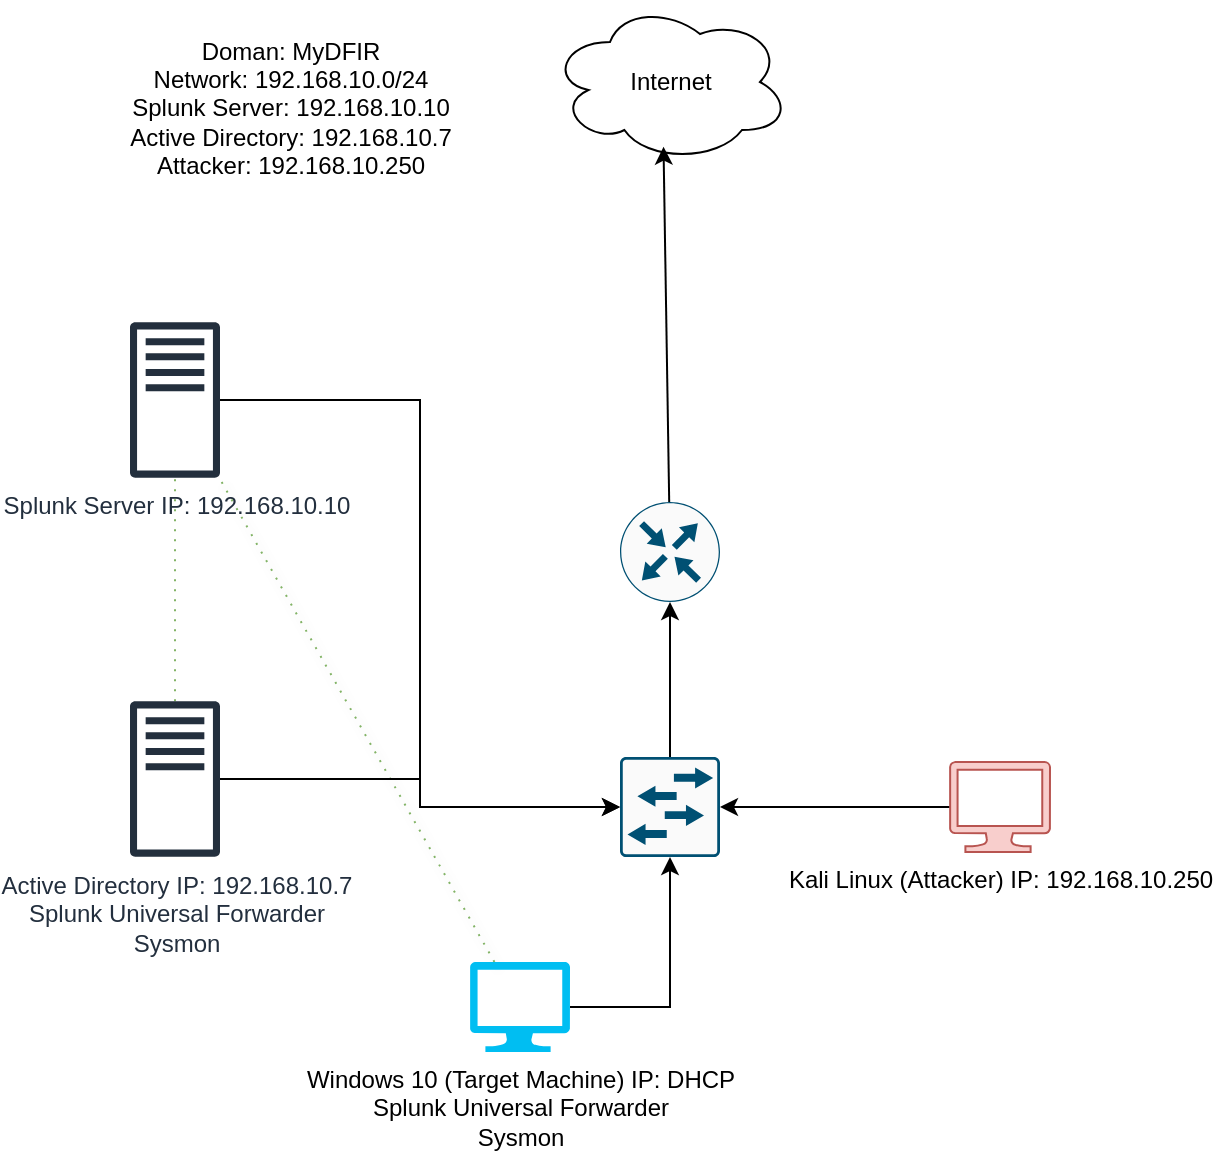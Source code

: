 <mxfile version="26.2.10">
  <diagram name="Page-1" id="KxOjLeS-NyVWTEz02JkJ">
    <mxGraphModel dx="1392" dy="703" grid="1" gridSize="10" guides="1" tooltips="1" connect="1" arrows="1" fold="1" page="1" pageScale="1" pageWidth="850" pageHeight="1100" math="0" shadow="0">
      <root>
        <mxCell id="0" />
        <mxCell id="1" parent="0" />
        <mxCell id="u-Ojrt-izxkH3ZtMXK-b-19" value="" style="rounded=0;orthogonalLoop=1;jettySize=auto;html=1;dashed=1;dashPattern=1 4;endArrow=none;startFill=0;fillColor=#d5e8d4;strokeColor=#82b366;" edge="1" parent="1" source="u-Ojrt-izxkH3ZtMXK-b-1" target="u-Ojrt-izxkH3ZtMXK-b-2">
          <mxGeometry relative="1" as="geometry" />
        </mxCell>
        <mxCell id="u-Ojrt-izxkH3ZtMXK-b-1" value="Active Directory IP: 192.168.10.7&lt;div&gt;Splunk Universal Forwarder&lt;/div&gt;&lt;div&gt;Sysmon&lt;/div&gt;" style="sketch=0;outlineConnect=0;fontColor=#232F3E;gradientColor=none;fillColor=#232F3D;strokeColor=none;dashed=0;verticalLabelPosition=bottom;verticalAlign=top;align=center;html=1;fontSize=12;fontStyle=0;aspect=fixed;pointerEvents=1;shape=mxgraph.aws4.traditional_server;" vertex="1" parent="1">
          <mxGeometry x="170" y="429.5" width="45" height="78" as="geometry" />
        </mxCell>
        <mxCell id="u-Ojrt-izxkH3ZtMXK-b-2" value="Splunk Server IP: 192.168.10.10&lt;div&gt;&lt;br&gt;&lt;/div&gt;" style="sketch=0;outlineConnect=0;fontColor=#232F3E;gradientColor=none;fillColor=#232F3D;strokeColor=none;dashed=0;verticalLabelPosition=bottom;verticalAlign=top;align=center;html=1;fontSize=12;fontStyle=0;aspect=fixed;pointerEvents=1;shape=mxgraph.aws4.traditional_server;" vertex="1" parent="1">
          <mxGeometry x="170" y="240" width="45" height="78" as="geometry" />
        </mxCell>
        <mxCell id="u-Ojrt-izxkH3ZtMXK-b-8" style="edgeStyle=orthogonalEdgeStyle;rounded=0;orthogonalLoop=1;jettySize=auto;html=1;" edge="1" parent="1" source="u-Ojrt-izxkH3ZtMXK-b-3" target="u-Ojrt-izxkH3ZtMXK-b-5">
          <mxGeometry relative="1" as="geometry" />
        </mxCell>
        <mxCell id="u-Ojrt-izxkH3ZtMXK-b-18" style="rounded=0;orthogonalLoop=1;jettySize=auto;html=1;dashed=1;dashPattern=1 4;shadow=1;fillColor=#d5e8d4;strokeColor=#82b366;endArrow=none;startFill=0;" edge="1" parent="1" source="u-Ojrt-izxkH3ZtMXK-b-3" target="u-Ojrt-izxkH3ZtMXK-b-2">
          <mxGeometry relative="1" as="geometry" />
        </mxCell>
        <mxCell id="u-Ojrt-izxkH3ZtMXK-b-3" value="Windows 10 (Target Machine) IP: DHCP&lt;div&gt;Splunk Universal Forwarder&lt;/div&gt;&lt;div&gt;Sysmon&lt;/div&gt;" style="verticalLabelPosition=bottom;html=1;verticalAlign=top;align=center;strokeColor=none;fillColor=#00BEF2;shape=mxgraph.azure.computer;pointerEvents=1;" vertex="1" parent="1">
          <mxGeometry x="340" y="560" width="50" height="45" as="geometry" />
        </mxCell>
        <mxCell id="u-Ojrt-izxkH3ZtMXK-b-9" value="" style="edgeStyle=orthogonalEdgeStyle;rounded=0;orthogonalLoop=1;jettySize=auto;html=1;" edge="1" parent="1" source="u-Ojrt-izxkH3ZtMXK-b-4" target="u-Ojrt-izxkH3ZtMXK-b-5">
          <mxGeometry relative="1" as="geometry" />
        </mxCell>
        <mxCell id="u-Ojrt-izxkH3ZtMXK-b-4" value="Kali Linux (Attacker) IP: 192.168.10.250" style="verticalLabelPosition=bottom;html=1;verticalAlign=top;align=center;strokeColor=#b85450;fillColor=#f8cecc;shape=mxgraph.azure.computer;pointerEvents=1;" vertex="1" parent="1">
          <mxGeometry x="580" y="460" width="50" height="45" as="geometry" />
        </mxCell>
        <mxCell id="u-Ojrt-izxkH3ZtMXK-b-12" value="" style="edgeStyle=orthogonalEdgeStyle;rounded=0;orthogonalLoop=1;jettySize=auto;html=1;" edge="1" parent="1" source="u-Ojrt-izxkH3ZtMXK-b-5" target="u-Ojrt-izxkH3ZtMXK-b-6">
          <mxGeometry relative="1" as="geometry" />
        </mxCell>
        <mxCell id="u-Ojrt-izxkH3ZtMXK-b-5" value="" style="sketch=0;points=[[0.015,0.015,0],[0.985,0.015,0],[0.985,0.985,0],[0.015,0.985,0],[0.25,0,0],[0.5,0,0],[0.75,0,0],[1,0.25,0],[1,0.5,0],[1,0.75,0],[0.75,1,0],[0.5,1,0],[0.25,1,0],[0,0.75,0],[0,0.5,0],[0,0.25,0]];verticalLabelPosition=bottom;html=1;verticalAlign=top;aspect=fixed;align=center;pointerEvents=1;shape=mxgraph.cisco19.rect;prIcon=l2_switch;fillColor=#FAFAFA;strokeColor=#005073;" vertex="1" parent="1">
          <mxGeometry x="415" y="457.5" width="50" height="50" as="geometry" />
        </mxCell>
        <mxCell id="u-Ojrt-izxkH3ZtMXK-b-6" value="" style="sketch=0;points=[[0.5,0,0],[1,0.5,0],[0.5,1,0],[0,0.5,0],[0.145,0.145,0],[0.856,0.145,0],[0.855,0.856,0],[0.145,0.855,0]];verticalLabelPosition=bottom;html=1;verticalAlign=top;aspect=fixed;align=center;pointerEvents=1;shape=mxgraph.cisco19.rect;prIcon=router;fillColor=#FAFAFA;strokeColor=#005073;" vertex="1" parent="1">
          <mxGeometry x="415" y="330" width="50" height="50" as="geometry" />
        </mxCell>
        <mxCell id="u-Ojrt-izxkH3ZtMXK-b-7" value="" style="ellipse;shape=cloud;whiteSpace=wrap;html=1;" vertex="1" parent="1">
          <mxGeometry x="380" y="80" width="120" height="80" as="geometry" />
        </mxCell>
        <mxCell id="u-Ojrt-izxkH3ZtMXK-b-13" style="rounded=0;orthogonalLoop=1;jettySize=auto;html=1;entryX=0.473;entryY=0.904;entryDx=0;entryDy=0;entryPerimeter=0;" edge="1" parent="1" source="u-Ojrt-izxkH3ZtMXK-b-6" target="u-Ojrt-izxkH3ZtMXK-b-7">
          <mxGeometry relative="1" as="geometry" />
        </mxCell>
        <mxCell id="u-Ojrt-izxkH3ZtMXK-b-14" style="edgeStyle=orthogonalEdgeStyle;rounded=0;orthogonalLoop=1;jettySize=auto;html=1;entryX=0;entryY=0.5;entryDx=0;entryDy=0;entryPerimeter=0;" edge="1" parent="1" source="u-Ojrt-izxkH3ZtMXK-b-2" target="u-Ojrt-izxkH3ZtMXK-b-5">
          <mxGeometry relative="1" as="geometry" />
        </mxCell>
        <mxCell id="u-Ojrt-izxkH3ZtMXK-b-15" style="edgeStyle=orthogonalEdgeStyle;rounded=0;orthogonalLoop=1;jettySize=auto;html=1;entryX=0;entryY=0.5;entryDx=0;entryDy=0;entryPerimeter=0;" edge="1" parent="1" source="u-Ojrt-izxkH3ZtMXK-b-1" target="u-Ojrt-izxkH3ZtMXK-b-5">
          <mxGeometry relative="1" as="geometry" />
        </mxCell>
        <mxCell id="u-Ojrt-izxkH3ZtMXK-b-16" value="Internet" style="text;html=1;align=center;verticalAlign=middle;resizable=0;points=[];autosize=1;strokeColor=none;fillColor=none;" vertex="1" parent="1">
          <mxGeometry x="410" y="105" width="60" height="30" as="geometry" />
        </mxCell>
        <mxCell id="u-Ojrt-izxkH3ZtMXK-b-17" value="Doman: MyDFIR&lt;div&gt;Network: 192.168.10.0/24&lt;/div&gt;&lt;div&gt;Splunk Server: 192.168.10.10&lt;/div&gt;&lt;div&gt;Active Directory: 192.168.10.7&lt;/div&gt;&lt;div&gt;Attacker: 192.168.10.250&lt;/div&gt;" style="text;html=1;align=center;verticalAlign=middle;resizable=0;points=[];autosize=1;strokeColor=none;fillColor=none;" vertex="1" parent="1">
          <mxGeometry x="160" y="88" width="180" height="90" as="geometry" />
        </mxCell>
      </root>
    </mxGraphModel>
  </diagram>
</mxfile>
